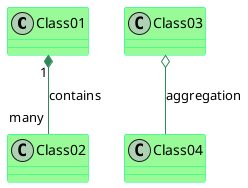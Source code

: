 @startuml
' 在开头就定义是必须的
skinparam class {
' 背景颜色
BackgroundColor PaleGreen
' 箭头颜色
ArrowColor SeaGreen
' 包边颜色
BorderColor SpringGreen
}
' spot颜色
skinparam stereotypeCBackgroundColor YellowGreen

Class01 "1" *-- "many" Class02 : contains
Class03 o-- Class04 : aggregation
@enduml

@startuml
' skinned stereotypes 可单独指定
skinparam class {
BackgroundColor PaleGreen
ArrowColor SeaGreen
BorderColor SpringGreen
BackgroundColor<<Foo>> Wheat
BorderColor<<Foo>> Tomato
}

skinparam stereotypeCBackgroundColor YellowGreen
skinparam stereotypeCBackgroundColor<<Foo>> DimGray

class Class01 <<Foo>>
class Class03 <<Foo>>

Class01 "1" *-- "many" Class02 : contains
Class03 o-- Class04 : aggregation
@enduml


